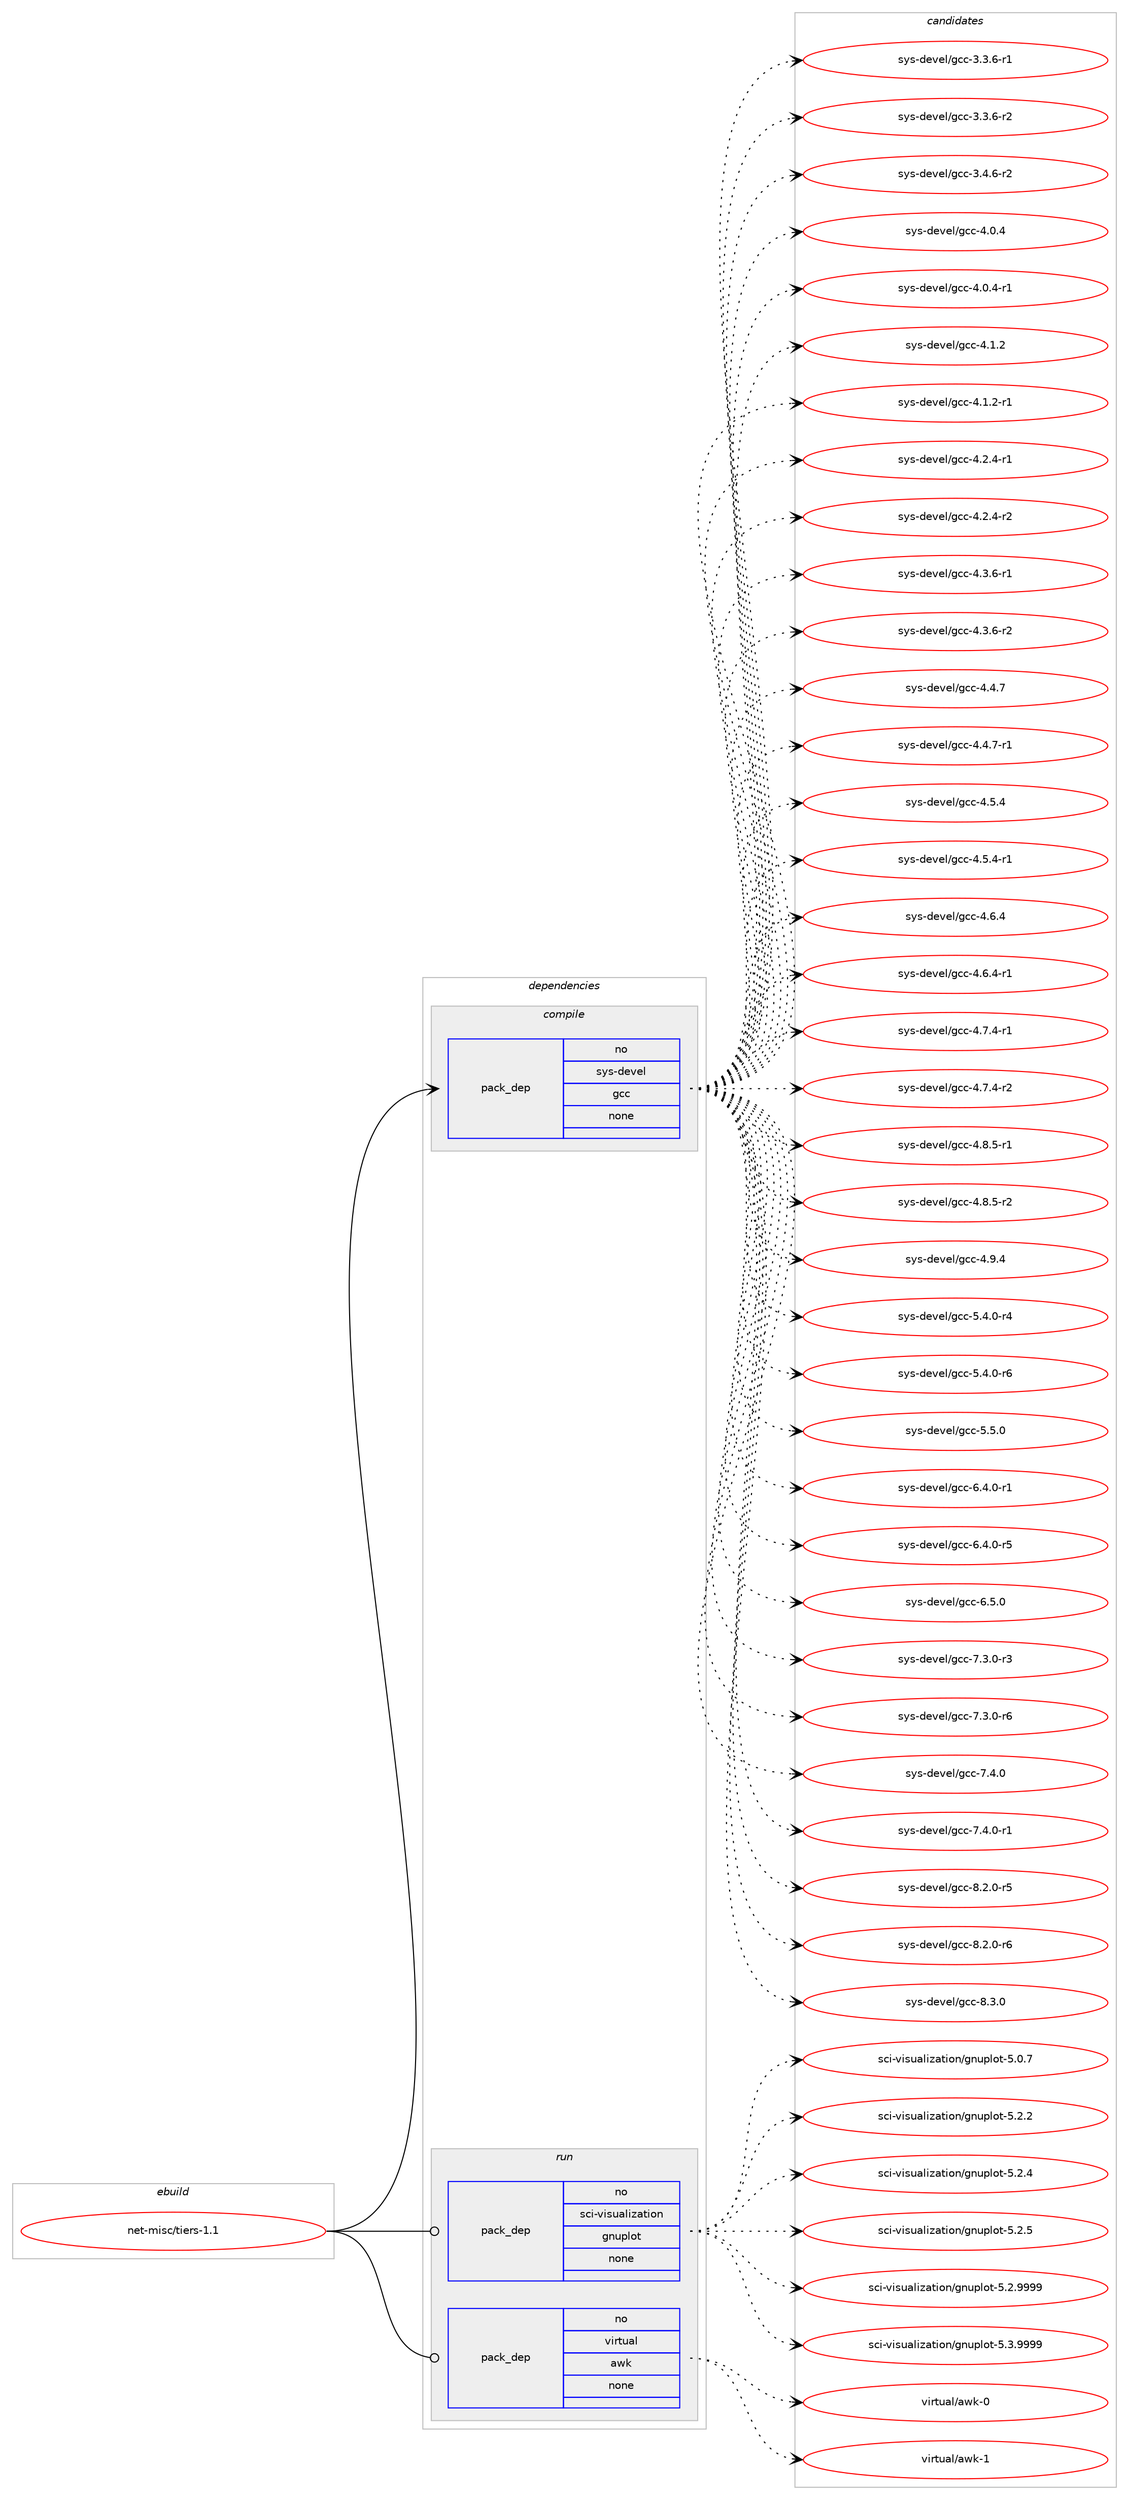 digraph prolog {

# *************
# Graph options
# *************

newrank=true;
concentrate=true;
compound=true;
graph [rankdir=LR,fontname=Helvetica,fontsize=10,ranksep=1.5];#, ranksep=2.5, nodesep=0.2];
edge  [arrowhead=vee];
node  [fontname=Helvetica,fontsize=10];

# **********
# The ebuild
# **********

subgraph cluster_leftcol {
color=gray;
rank=same;
label=<<i>ebuild</i>>;
id [label="net-misc/tiers-1.1", color=red, width=4, href="../net-misc/tiers-1.1.svg"];
}

# ****************
# The dependencies
# ****************

subgraph cluster_midcol {
color=gray;
label=<<i>dependencies</i>>;
subgraph cluster_compile {
fillcolor="#eeeeee";
style=filled;
label=<<i>compile</i>>;
subgraph pack1196375 {
dependency1673202 [label=<<TABLE BORDER="0" CELLBORDER="1" CELLSPACING="0" CELLPADDING="4" WIDTH="220"><TR><TD ROWSPAN="6" CELLPADDING="30">pack_dep</TD></TR><TR><TD WIDTH="110">no</TD></TR><TR><TD>sys-devel</TD></TR><TR><TD>gcc</TD></TR><TR><TD>none</TD></TR><TR><TD></TD></TR></TABLE>>, shape=none, color=blue];
}
id:e -> dependency1673202:w [weight=20,style="solid",arrowhead="vee"];
}
subgraph cluster_compileandrun {
fillcolor="#eeeeee";
style=filled;
label=<<i>compile and run</i>>;
}
subgraph cluster_run {
fillcolor="#eeeeee";
style=filled;
label=<<i>run</i>>;
subgraph pack1196376 {
dependency1673203 [label=<<TABLE BORDER="0" CELLBORDER="1" CELLSPACING="0" CELLPADDING="4" WIDTH="220"><TR><TD ROWSPAN="6" CELLPADDING="30">pack_dep</TD></TR><TR><TD WIDTH="110">no</TD></TR><TR><TD>sci-visualization</TD></TR><TR><TD>gnuplot</TD></TR><TR><TD>none</TD></TR><TR><TD></TD></TR></TABLE>>, shape=none, color=blue];
}
id:e -> dependency1673203:w [weight=20,style="solid",arrowhead="odot"];
subgraph pack1196377 {
dependency1673204 [label=<<TABLE BORDER="0" CELLBORDER="1" CELLSPACING="0" CELLPADDING="4" WIDTH="220"><TR><TD ROWSPAN="6" CELLPADDING="30">pack_dep</TD></TR><TR><TD WIDTH="110">no</TD></TR><TR><TD>virtual</TD></TR><TR><TD>awk</TD></TR><TR><TD>none</TD></TR><TR><TD></TD></TR></TABLE>>, shape=none, color=blue];
}
id:e -> dependency1673204:w [weight=20,style="solid",arrowhead="odot"];
}
}

# **************
# The candidates
# **************

subgraph cluster_choices {
rank=same;
color=gray;
label=<<i>candidates</i>>;

subgraph choice1196375 {
color=black;
nodesep=1;
choice115121115451001011181011084710399994551465146544511449 [label="sys-devel/gcc-3.3.6-r1", color=red, width=4,href="../sys-devel/gcc-3.3.6-r1.svg"];
choice115121115451001011181011084710399994551465146544511450 [label="sys-devel/gcc-3.3.6-r2", color=red, width=4,href="../sys-devel/gcc-3.3.6-r2.svg"];
choice115121115451001011181011084710399994551465246544511450 [label="sys-devel/gcc-3.4.6-r2", color=red, width=4,href="../sys-devel/gcc-3.4.6-r2.svg"];
choice11512111545100101118101108471039999455246484652 [label="sys-devel/gcc-4.0.4", color=red, width=4,href="../sys-devel/gcc-4.0.4.svg"];
choice115121115451001011181011084710399994552464846524511449 [label="sys-devel/gcc-4.0.4-r1", color=red, width=4,href="../sys-devel/gcc-4.0.4-r1.svg"];
choice11512111545100101118101108471039999455246494650 [label="sys-devel/gcc-4.1.2", color=red, width=4,href="../sys-devel/gcc-4.1.2.svg"];
choice115121115451001011181011084710399994552464946504511449 [label="sys-devel/gcc-4.1.2-r1", color=red, width=4,href="../sys-devel/gcc-4.1.2-r1.svg"];
choice115121115451001011181011084710399994552465046524511449 [label="sys-devel/gcc-4.2.4-r1", color=red, width=4,href="../sys-devel/gcc-4.2.4-r1.svg"];
choice115121115451001011181011084710399994552465046524511450 [label="sys-devel/gcc-4.2.4-r2", color=red, width=4,href="../sys-devel/gcc-4.2.4-r2.svg"];
choice115121115451001011181011084710399994552465146544511449 [label="sys-devel/gcc-4.3.6-r1", color=red, width=4,href="../sys-devel/gcc-4.3.6-r1.svg"];
choice115121115451001011181011084710399994552465146544511450 [label="sys-devel/gcc-4.3.6-r2", color=red, width=4,href="../sys-devel/gcc-4.3.6-r2.svg"];
choice11512111545100101118101108471039999455246524655 [label="sys-devel/gcc-4.4.7", color=red, width=4,href="../sys-devel/gcc-4.4.7.svg"];
choice115121115451001011181011084710399994552465246554511449 [label="sys-devel/gcc-4.4.7-r1", color=red, width=4,href="../sys-devel/gcc-4.4.7-r1.svg"];
choice11512111545100101118101108471039999455246534652 [label="sys-devel/gcc-4.5.4", color=red, width=4,href="../sys-devel/gcc-4.5.4.svg"];
choice115121115451001011181011084710399994552465346524511449 [label="sys-devel/gcc-4.5.4-r1", color=red, width=4,href="../sys-devel/gcc-4.5.4-r1.svg"];
choice11512111545100101118101108471039999455246544652 [label="sys-devel/gcc-4.6.4", color=red, width=4,href="../sys-devel/gcc-4.6.4.svg"];
choice115121115451001011181011084710399994552465446524511449 [label="sys-devel/gcc-4.6.4-r1", color=red, width=4,href="../sys-devel/gcc-4.6.4-r1.svg"];
choice115121115451001011181011084710399994552465546524511449 [label="sys-devel/gcc-4.7.4-r1", color=red, width=4,href="../sys-devel/gcc-4.7.4-r1.svg"];
choice115121115451001011181011084710399994552465546524511450 [label="sys-devel/gcc-4.7.4-r2", color=red, width=4,href="../sys-devel/gcc-4.7.4-r2.svg"];
choice115121115451001011181011084710399994552465646534511449 [label="sys-devel/gcc-4.8.5-r1", color=red, width=4,href="../sys-devel/gcc-4.8.5-r1.svg"];
choice115121115451001011181011084710399994552465646534511450 [label="sys-devel/gcc-4.8.5-r2", color=red, width=4,href="../sys-devel/gcc-4.8.5-r2.svg"];
choice11512111545100101118101108471039999455246574652 [label="sys-devel/gcc-4.9.4", color=red, width=4,href="../sys-devel/gcc-4.9.4.svg"];
choice115121115451001011181011084710399994553465246484511452 [label="sys-devel/gcc-5.4.0-r4", color=red, width=4,href="../sys-devel/gcc-5.4.0-r4.svg"];
choice115121115451001011181011084710399994553465246484511454 [label="sys-devel/gcc-5.4.0-r6", color=red, width=4,href="../sys-devel/gcc-5.4.0-r6.svg"];
choice11512111545100101118101108471039999455346534648 [label="sys-devel/gcc-5.5.0", color=red, width=4,href="../sys-devel/gcc-5.5.0.svg"];
choice115121115451001011181011084710399994554465246484511449 [label="sys-devel/gcc-6.4.0-r1", color=red, width=4,href="../sys-devel/gcc-6.4.0-r1.svg"];
choice115121115451001011181011084710399994554465246484511453 [label="sys-devel/gcc-6.4.0-r5", color=red, width=4,href="../sys-devel/gcc-6.4.0-r5.svg"];
choice11512111545100101118101108471039999455446534648 [label="sys-devel/gcc-6.5.0", color=red, width=4,href="../sys-devel/gcc-6.5.0.svg"];
choice115121115451001011181011084710399994555465146484511451 [label="sys-devel/gcc-7.3.0-r3", color=red, width=4,href="../sys-devel/gcc-7.3.0-r3.svg"];
choice115121115451001011181011084710399994555465146484511454 [label="sys-devel/gcc-7.3.0-r6", color=red, width=4,href="../sys-devel/gcc-7.3.0-r6.svg"];
choice11512111545100101118101108471039999455546524648 [label="sys-devel/gcc-7.4.0", color=red, width=4,href="../sys-devel/gcc-7.4.0.svg"];
choice115121115451001011181011084710399994555465246484511449 [label="sys-devel/gcc-7.4.0-r1", color=red, width=4,href="../sys-devel/gcc-7.4.0-r1.svg"];
choice115121115451001011181011084710399994556465046484511453 [label="sys-devel/gcc-8.2.0-r5", color=red, width=4,href="../sys-devel/gcc-8.2.0-r5.svg"];
choice115121115451001011181011084710399994556465046484511454 [label="sys-devel/gcc-8.2.0-r6", color=red, width=4,href="../sys-devel/gcc-8.2.0-r6.svg"];
choice11512111545100101118101108471039999455646514648 [label="sys-devel/gcc-8.3.0", color=red, width=4,href="../sys-devel/gcc-8.3.0.svg"];
dependency1673202:e -> choice115121115451001011181011084710399994551465146544511449:w [style=dotted,weight="100"];
dependency1673202:e -> choice115121115451001011181011084710399994551465146544511450:w [style=dotted,weight="100"];
dependency1673202:e -> choice115121115451001011181011084710399994551465246544511450:w [style=dotted,weight="100"];
dependency1673202:e -> choice11512111545100101118101108471039999455246484652:w [style=dotted,weight="100"];
dependency1673202:e -> choice115121115451001011181011084710399994552464846524511449:w [style=dotted,weight="100"];
dependency1673202:e -> choice11512111545100101118101108471039999455246494650:w [style=dotted,weight="100"];
dependency1673202:e -> choice115121115451001011181011084710399994552464946504511449:w [style=dotted,weight="100"];
dependency1673202:e -> choice115121115451001011181011084710399994552465046524511449:w [style=dotted,weight="100"];
dependency1673202:e -> choice115121115451001011181011084710399994552465046524511450:w [style=dotted,weight="100"];
dependency1673202:e -> choice115121115451001011181011084710399994552465146544511449:w [style=dotted,weight="100"];
dependency1673202:e -> choice115121115451001011181011084710399994552465146544511450:w [style=dotted,weight="100"];
dependency1673202:e -> choice11512111545100101118101108471039999455246524655:w [style=dotted,weight="100"];
dependency1673202:e -> choice115121115451001011181011084710399994552465246554511449:w [style=dotted,weight="100"];
dependency1673202:e -> choice11512111545100101118101108471039999455246534652:w [style=dotted,weight="100"];
dependency1673202:e -> choice115121115451001011181011084710399994552465346524511449:w [style=dotted,weight="100"];
dependency1673202:e -> choice11512111545100101118101108471039999455246544652:w [style=dotted,weight="100"];
dependency1673202:e -> choice115121115451001011181011084710399994552465446524511449:w [style=dotted,weight="100"];
dependency1673202:e -> choice115121115451001011181011084710399994552465546524511449:w [style=dotted,weight="100"];
dependency1673202:e -> choice115121115451001011181011084710399994552465546524511450:w [style=dotted,weight="100"];
dependency1673202:e -> choice115121115451001011181011084710399994552465646534511449:w [style=dotted,weight="100"];
dependency1673202:e -> choice115121115451001011181011084710399994552465646534511450:w [style=dotted,weight="100"];
dependency1673202:e -> choice11512111545100101118101108471039999455246574652:w [style=dotted,weight="100"];
dependency1673202:e -> choice115121115451001011181011084710399994553465246484511452:w [style=dotted,weight="100"];
dependency1673202:e -> choice115121115451001011181011084710399994553465246484511454:w [style=dotted,weight="100"];
dependency1673202:e -> choice11512111545100101118101108471039999455346534648:w [style=dotted,weight="100"];
dependency1673202:e -> choice115121115451001011181011084710399994554465246484511449:w [style=dotted,weight="100"];
dependency1673202:e -> choice115121115451001011181011084710399994554465246484511453:w [style=dotted,weight="100"];
dependency1673202:e -> choice11512111545100101118101108471039999455446534648:w [style=dotted,weight="100"];
dependency1673202:e -> choice115121115451001011181011084710399994555465146484511451:w [style=dotted,weight="100"];
dependency1673202:e -> choice115121115451001011181011084710399994555465146484511454:w [style=dotted,weight="100"];
dependency1673202:e -> choice11512111545100101118101108471039999455546524648:w [style=dotted,weight="100"];
dependency1673202:e -> choice115121115451001011181011084710399994555465246484511449:w [style=dotted,weight="100"];
dependency1673202:e -> choice115121115451001011181011084710399994556465046484511453:w [style=dotted,weight="100"];
dependency1673202:e -> choice115121115451001011181011084710399994556465046484511454:w [style=dotted,weight="100"];
dependency1673202:e -> choice11512111545100101118101108471039999455646514648:w [style=dotted,weight="100"];
}
subgraph choice1196376 {
color=black;
nodesep=1;
choice1159910545118105115117971081051229711610511111047103110117112108111116455346484655 [label="sci-visualization/gnuplot-5.0.7", color=red, width=4,href="../sci-visualization/gnuplot-5.0.7.svg"];
choice1159910545118105115117971081051229711610511111047103110117112108111116455346504650 [label="sci-visualization/gnuplot-5.2.2", color=red, width=4,href="../sci-visualization/gnuplot-5.2.2.svg"];
choice1159910545118105115117971081051229711610511111047103110117112108111116455346504652 [label="sci-visualization/gnuplot-5.2.4", color=red, width=4,href="../sci-visualization/gnuplot-5.2.4.svg"];
choice1159910545118105115117971081051229711610511111047103110117112108111116455346504653 [label="sci-visualization/gnuplot-5.2.5", color=red, width=4,href="../sci-visualization/gnuplot-5.2.5.svg"];
choice1159910545118105115117971081051229711610511111047103110117112108111116455346504657575757 [label="sci-visualization/gnuplot-5.2.9999", color=red, width=4,href="../sci-visualization/gnuplot-5.2.9999.svg"];
choice1159910545118105115117971081051229711610511111047103110117112108111116455346514657575757 [label="sci-visualization/gnuplot-5.3.9999", color=red, width=4,href="../sci-visualization/gnuplot-5.3.9999.svg"];
dependency1673203:e -> choice1159910545118105115117971081051229711610511111047103110117112108111116455346484655:w [style=dotted,weight="100"];
dependency1673203:e -> choice1159910545118105115117971081051229711610511111047103110117112108111116455346504650:w [style=dotted,weight="100"];
dependency1673203:e -> choice1159910545118105115117971081051229711610511111047103110117112108111116455346504652:w [style=dotted,weight="100"];
dependency1673203:e -> choice1159910545118105115117971081051229711610511111047103110117112108111116455346504653:w [style=dotted,weight="100"];
dependency1673203:e -> choice1159910545118105115117971081051229711610511111047103110117112108111116455346504657575757:w [style=dotted,weight="100"];
dependency1673203:e -> choice1159910545118105115117971081051229711610511111047103110117112108111116455346514657575757:w [style=dotted,weight="100"];
}
subgraph choice1196377 {
color=black;
nodesep=1;
choice1181051141161179710847971191074548 [label="virtual/awk-0", color=red, width=4,href="../virtual/awk-0.svg"];
choice1181051141161179710847971191074549 [label="virtual/awk-1", color=red, width=4,href="../virtual/awk-1.svg"];
dependency1673204:e -> choice1181051141161179710847971191074548:w [style=dotted,weight="100"];
dependency1673204:e -> choice1181051141161179710847971191074549:w [style=dotted,weight="100"];
}
}

}
